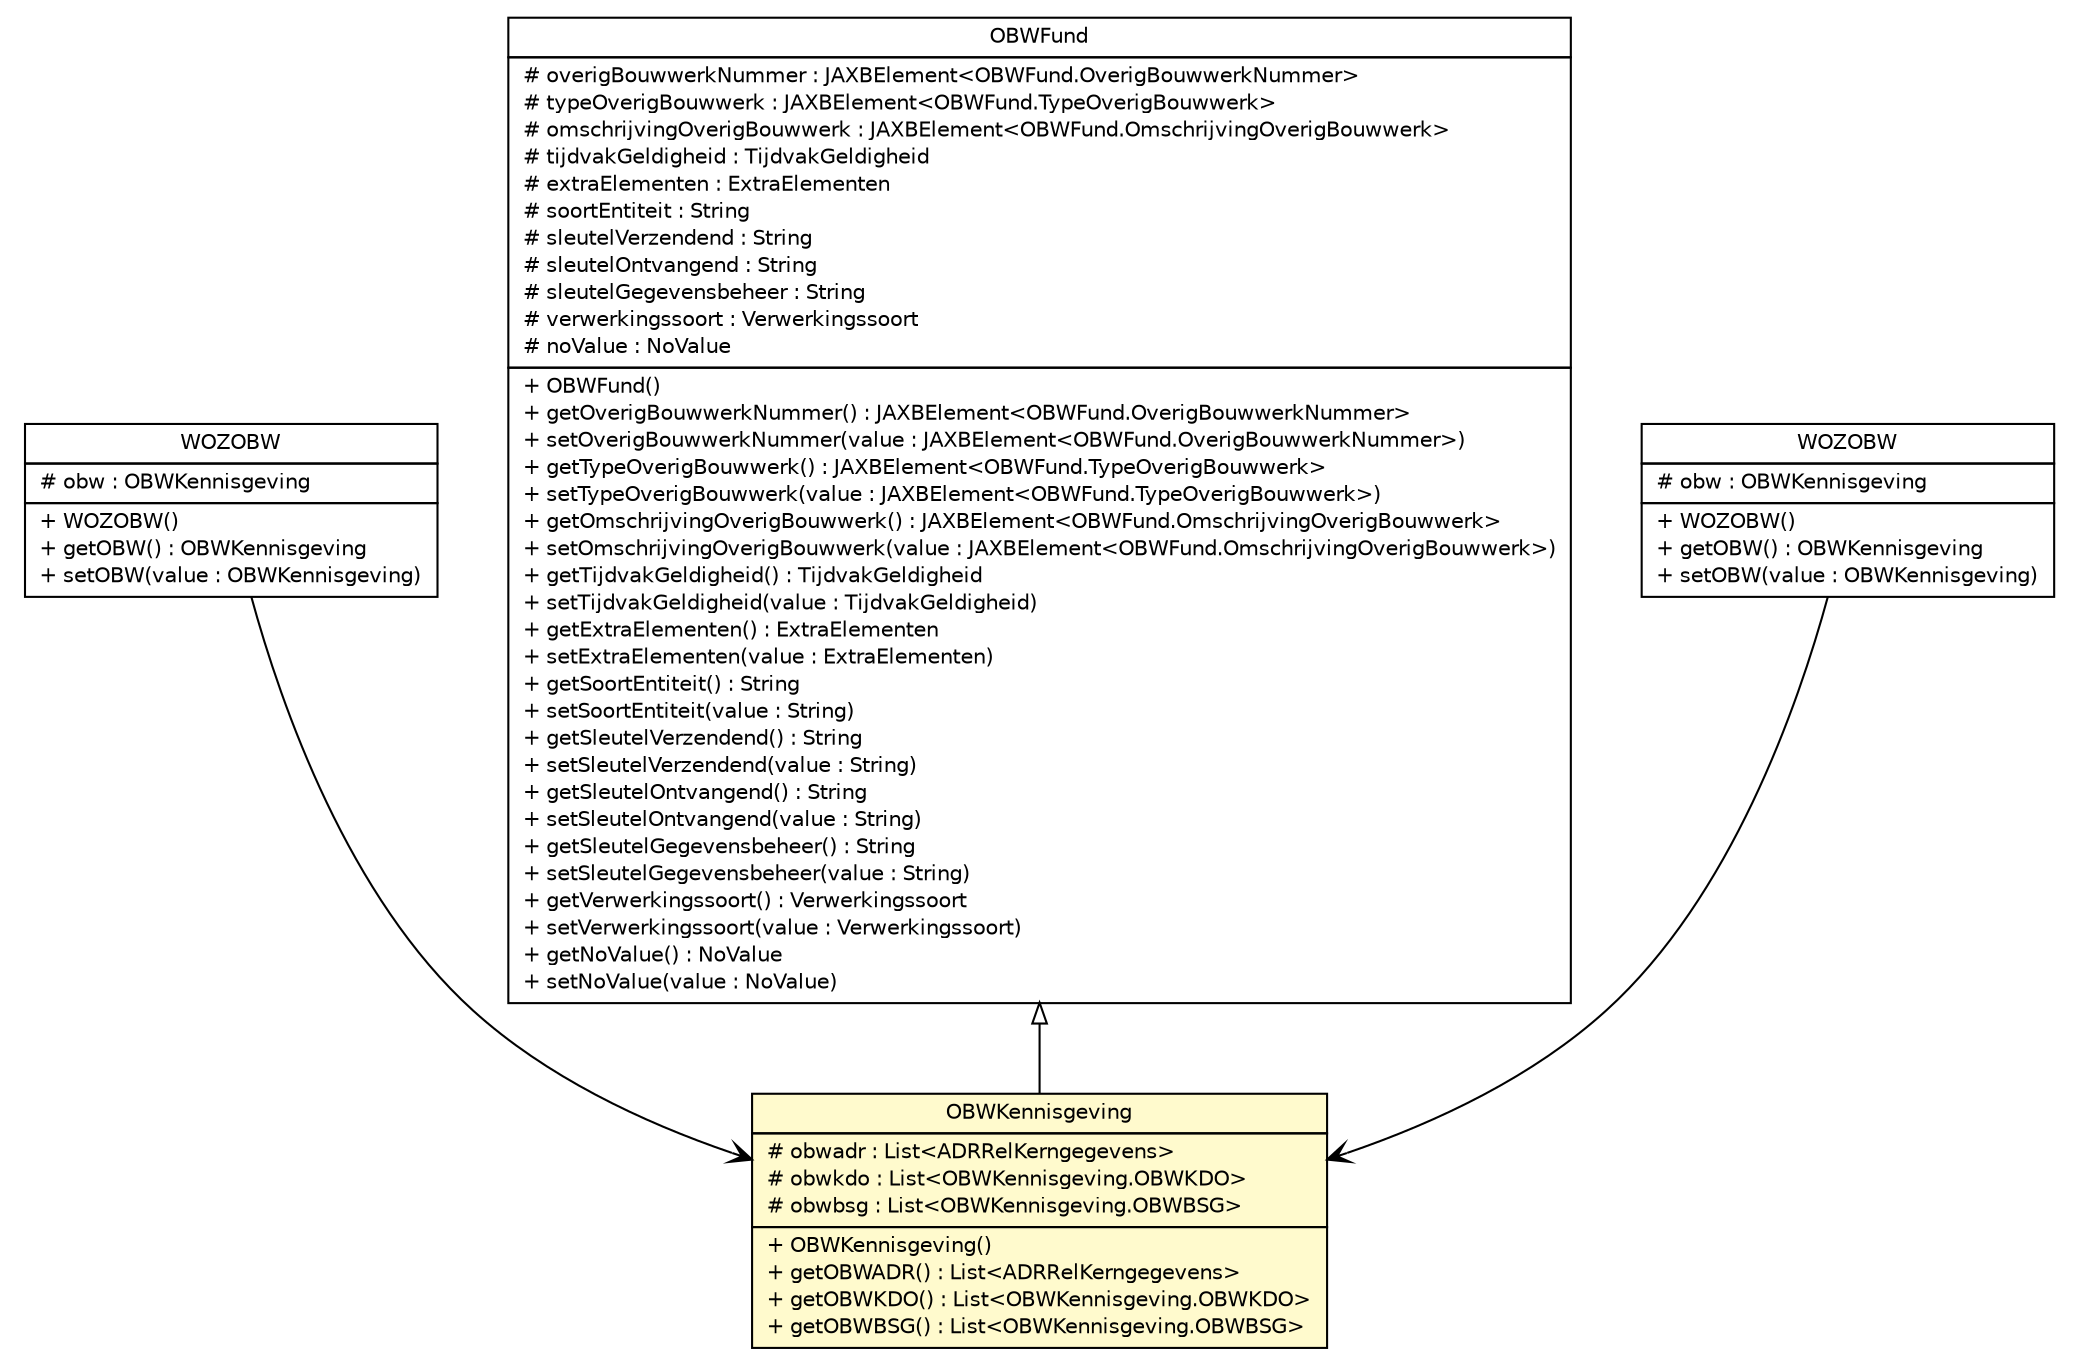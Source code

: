 #!/usr/local/bin/dot
#
# Class diagram 
# Generated by UMLGraph version R5_6-24-gf6e263 (http://www.umlgraph.org/)
#

digraph G {
	edge [fontname="Helvetica",fontsize=10,labelfontname="Helvetica",labelfontsize=10];
	node [fontname="Helvetica",fontsize=10,shape=plaintext];
	nodesep=0.25;
	ranksep=0.5;
	// nl.egem.stuf.sector.bg._0204.WOZAntwoord.WOZOBW
	c134272 [label=<<table title="nl.egem.stuf.sector.bg._0204.WOZAntwoord.WOZOBW" border="0" cellborder="1" cellspacing="0" cellpadding="2" port="p" href="./WOZAntwoord.WOZOBW.html">
		<tr><td><table border="0" cellspacing="0" cellpadding="1">
<tr><td align="center" balign="center"> WOZOBW </td></tr>
		</table></td></tr>
		<tr><td><table border="0" cellspacing="0" cellpadding="1">
<tr><td align="left" balign="left"> # obw : OBWKennisgeving </td></tr>
		</table></td></tr>
		<tr><td><table border="0" cellspacing="0" cellpadding="1">
<tr><td align="left" balign="left"> + WOZOBW() </td></tr>
<tr><td align="left" balign="left"> + getOBW() : OBWKennisgeving </td></tr>
<tr><td align="left" balign="left"> + setOBW(value : OBWKennisgeving) </td></tr>
		</table></td></tr>
		</table>>, URL="./WOZAntwoord.WOZOBW.html", fontname="Helvetica", fontcolor="black", fontsize=10.0];
	// nl.egem.stuf.sector.bg._0204.OBWFund
	c134283 [label=<<table title="nl.egem.stuf.sector.bg._0204.OBWFund" border="0" cellborder="1" cellspacing="0" cellpadding="2" port="p" href="./OBWFund.html">
		<tr><td><table border="0" cellspacing="0" cellpadding="1">
<tr><td align="center" balign="center"> OBWFund </td></tr>
		</table></td></tr>
		<tr><td><table border="0" cellspacing="0" cellpadding="1">
<tr><td align="left" balign="left"> # overigBouwwerkNummer : JAXBElement&lt;OBWFund.OverigBouwwerkNummer&gt; </td></tr>
<tr><td align="left" balign="left"> # typeOverigBouwwerk : JAXBElement&lt;OBWFund.TypeOverigBouwwerk&gt; </td></tr>
<tr><td align="left" balign="left"> # omschrijvingOverigBouwwerk : JAXBElement&lt;OBWFund.OmschrijvingOverigBouwwerk&gt; </td></tr>
<tr><td align="left" balign="left"> # tijdvakGeldigheid : TijdvakGeldigheid </td></tr>
<tr><td align="left" balign="left"> # extraElementen : ExtraElementen </td></tr>
<tr><td align="left" balign="left"> # soortEntiteit : String </td></tr>
<tr><td align="left" balign="left"> # sleutelVerzendend : String </td></tr>
<tr><td align="left" balign="left"> # sleutelOntvangend : String </td></tr>
<tr><td align="left" balign="left"> # sleutelGegevensbeheer : String </td></tr>
<tr><td align="left" balign="left"> # verwerkingssoort : Verwerkingssoort </td></tr>
<tr><td align="left" balign="left"> # noValue : NoValue </td></tr>
		</table></td></tr>
		<tr><td><table border="0" cellspacing="0" cellpadding="1">
<tr><td align="left" balign="left"> + OBWFund() </td></tr>
<tr><td align="left" balign="left"> + getOverigBouwwerkNummer() : JAXBElement&lt;OBWFund.OverigBouwwerkNummer&gt; </td></tr>
<tr><td align="left" balign="left"> + setOverigBouwwerkNummer(value : JAXBElement&lt;OBWFund.OverigBouwwerkNummer&gt;) </td></tr>
<tr><td align="left" balign="left"> + getTypeOverigBouwwerk() : JAXBElement&lt;OBWFund.TypeOverigBouwwerk&gt; </td></tr>
<tr><td align="left" balign="left"> + setTypeOverigBouwwerk(value : JAXBElement&lt;OBWFund.TypeOverigBouwwerk&gt;) </td></tr>
<tr><td align="left" balign="left"> + getOmschrijvingOverigBouwwerk() : JAXBElement&lt;OBWFund.OmschrijvingOverigBouwwerk&gt; </td></tr>
<tr><td align="left" balign="left"> + setOmschrijvingOverigBouwwerk(value : JAXBElement&lt;OBWFund.OmschrijvingOverigBouwwerk&gt;) </td></tr>
<tr><td align="left" balign="left"> + getTijdvakGeldigheid() : TijdvakGeldigheid </td></tr>
<tr><td align="left" balign="left"> + setTijdvakGeldigheid(value : TijdvakGeldigheid) </td></tr>
<tr><td align="left" balign="left"> + getExtraElementen() : ExtraElementen </td></tr>
<tr><td align="left" balign="left"> + setExtraElementen(value : ExtraElementen) </td></tr>
<tr><td align="left" balign="left"> + getSoortEntiteit() : String </td></tr>
<tr><td align="left" balign="left"> + setSoortEntiteit(value : String) </td></tr>
<tr><td align="left" balign="left"> + getSleutelVerzendend() : String </td></tr>
<tr><td align="left" balign="left"> + setSleutelVerzendend(value : String) </td></tr>
<tr><td align="left" balign="left"> + getSleutelOntvangend() : String </td></tr>
<tr><td align="left" balign="left"> + setSleutelOntvangend(value : String) </td></tr>
<tr><td align="left" balign="left"> + getSleutelGegevensbeheer() : String </td></tr>
<tr><td align="left" balign="left"> + setSleutelGegevensbeheer(value : String) </td></tr>
<tr><td align="left" balign="left"> + getVerwerkingssoort() : Verwerkingssoort </td></tr>
<tr><td align="left" balign="left"> + setVerwerkingssoort(value : Verwerkingssoort) </td></tr>
<tr><td align="left" balign="left"> + getNoValue() : NoValue </td></tr>
<tr><td align="left" balign="left"> + setNoValue(value : NoValue) </td></tr>
		</table></td></tr>
		</table>>, URL="./OBWFund.html", fontname="Helvetica", fontcolor="black", fontsize=10.0];
	// nl.egem.stuf.sector.bg._0204.OBWKennisgeving
	c134292 [label=<<table title="nl.egem.stuf.sector.bg._0204.OBWKennisgeving" border="0" cellborder="1" cellspacing="0" cellpadding="2" port="p" bgcolor="lemonChiffon" href="./OBWKennisgeving.html">
		<tr><td><table border="0" cellspacing="0" cellpadding="1">
<tr><td align="center" balign="center"> OBWKennisgeving </td></tr>
		</table></td></tr>
		<tr><td><table border="0" cellspacing="0" cellpadding="1">
<tr><td align="left" balign="left"> # obwadr : List&lt;ADRRelKerngegevens&gt; </td></tr>
<tr><td align="left" balign="left"> # obwkdo : List&lt;OBWKennisgeving.OBWKDO&gt; </td></tr>
<tr><td align="left" balign="left"> # obwbsg : List&lt;OBWKennisgeving.OBWBSG&gt; </td></tr>
		</table></td></tr>
		<tr><td><table border="0" cellspacing="0" cellpadding="1">
<tr><td align="left" balign="left"> + OBWKennisgeving() </td></tr>
<tr><td align="left" balign="left"> + getOBWADR() : List&lt;ADRRelKerngegevens&gt; </td></tr>
<tr><td align="left" balign="left"> + getOBWKDO() : List&lt;OBWKennisgeving.OBWKDO&gt; </td></tr>
<tr><td align="left" balign="left"> + getOBWBSG() : List&lt;OBWKennisgeving.OBWBSG&gt; </td></tr>
		</table></td></tr>
		</table>>, URL="./OBWKennisgeving.html", fontname="Helvetica", fontcolor="black", fontsize=10.0];
	// nl.egem.stuf.sector.bg._0204.WOZVraag.WOZOBW
	c134335 [label=<<table title="nl.egem.stuf.sector.bg._0204.WOZVraag.WOZOBW" border="0" cellborder="1" cellspacing="0" cellpadding="2" port="p" href="./WOZVraag.WOZOBW.html">
		<tr><td><table border="0" cellspacing="0" cellpadding="1">
<tr><td align="center" balign="center"> WOZOBW </td></tr>
		</table></td></tr>
		<tr><td><table border="0" cellspacing="0" cellpadding="1">
<tr><td align="left" balign="left"> # obw : OBWKennisgeving </td></tr>
		</table></td></tr>
		<tr><td><table border="0" cellspacing="0" cellpadding="1">
<tr><td align="left" balign="left"> + WOZOBW() </td></tr>
<tr><td align="left" balign="left"> + getOBW() : OBWKennisgeving </td></tr>
<tr><td align="left" balign="left"> + setOBW(value : OBWKennisgeving) </td></tr>
		</table></td></tr>
		</table>>, URL="./WOZVraag.WOZOBW.html", fontname="Helvetica", fontcolor="black", fontsize=10.0];
	//nl.egem.stuf.sector.bg._0204.OBWKennisgeving extends nl.egem.stuf.sector.bg._0204.OBWFund
	c134283:p -> c134292:p [dir=back,arrowtail=empty];
	// nl.egem.stuf.sector.bg._0204.WOZAntwoord.WOZOBW NAVASSOC nl.egem.stuf.sector.bg._0204.OBWKennisgeving
	c134272:p -> c134292:p [taillabel="", label="", headlabel="", fontname="Helvetica", fontcolor="black", fontsize=10.0, color="black", arrowhead=open];
	// nl.egem.stuf.sector.bg._0204.WOZVraag.WOZOBW NAVASSOC nl.egem.stuf.sector.bg._0204.OBWKennisgeving
	c134335:p -> c134292:p [taillabel="", label="", headlabel="", fontname="Helvetica", fontcolor="black", fontsize=10.0, color="black", arrowhead=open];
}

